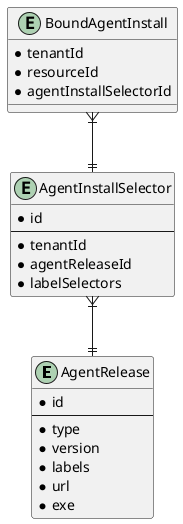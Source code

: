 @startuml

entity AgentRelease {
  *id
  --
  *type
  *version
  *labels
  *url
  *exe
}

entity AgentInstallSelector {
  *id
  --
  *tenantId
  *agentReleaseId
  *labelSelectors
}

entity BoundAgentInstall {
  *tenantId
  *resourceId
  *agentInstallSelectorId
}

AgentInstallSelector }|--|| AgentRelease

BoundAgentInstall }|--|| AgentInstallSelector

@enduml